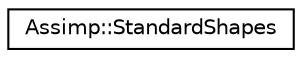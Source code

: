 digraph "Graphical Class Hierarchy"
{
  edge [fontname="Helvetica",fontsize="10",labelfontname="Helvetica",labelfontsize="10"];
  node [fontname="Helvetica",fontsize="10",shape=record];
  rankdir="LR";
  Node1 [label="Assimp::StandardShapes",height=0.2,width=0.4,color="black", fillcolor="white", style="filled",URL="$class_assimp_1_1_standard_shapes.html",tooltip="Helper class to generate vertex buffers for standard geometric shapes, such as cylinders, cones, boxes, spheres, elipsoids ... . "];
}
